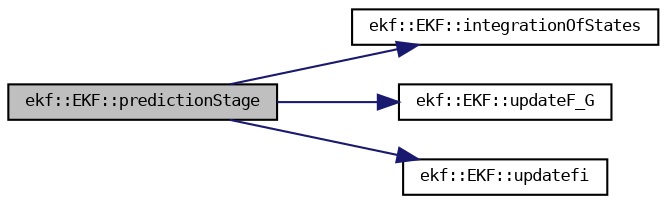 digraph "ekf::EKF::predictionStage"
{
  bgcolor="transparent";
  edge [fontname="DejaVuSansMono",fontsize="8",labelfontname="DejaVuSansMono",labelfontsize="8"];
  node [fontname="DejaVuSansMono",fontsize="8",shape=record];
  rankdir="LR";
  Node51 [label="ekf::EKF::predictionStage",height=0.2,width=0.4,color="black", fillcolor="grey75", style="filled", fontcolor="black"];
  Node51 -> Node52 [color="midnightblue",fontsize="8",style="solid",fontname="DejaVuSansMono"];
  Node52 [label="ekf::EKF::integrationOfStates",height=0.2,width=0.4,color="black",URL="$classekf_1_1EKF.html#a4bd0d4a6ec2787cf1c690fcf154a43c5"];
  Node51 -> Node53 [color="midnightblue",fontsize="8",style="solid",fontname="DejaVuSansMono"];
  Node53 [label="ekf::EKF::updateF_G",height=0.2,width=0.4,color="black",URL="$classekf_1_1EKF.html#ae6c0295a32e90b9594ad10bb1061b62b",tooltip="Atualiza matrix lineariza de estados F e a matrix G. "];
  Node51 -> Node54 [color="midnightblue",fontsize="8",style="solid",fontname="DejaVuSansMono"];
  Node54 [label="ekf::EKF::updatefi",height=0.2,width=0.4,color="black",URL="$classekf_1_1EKF.html#ad5949e9e8eae2938a332af03a8ec353b"];
}
